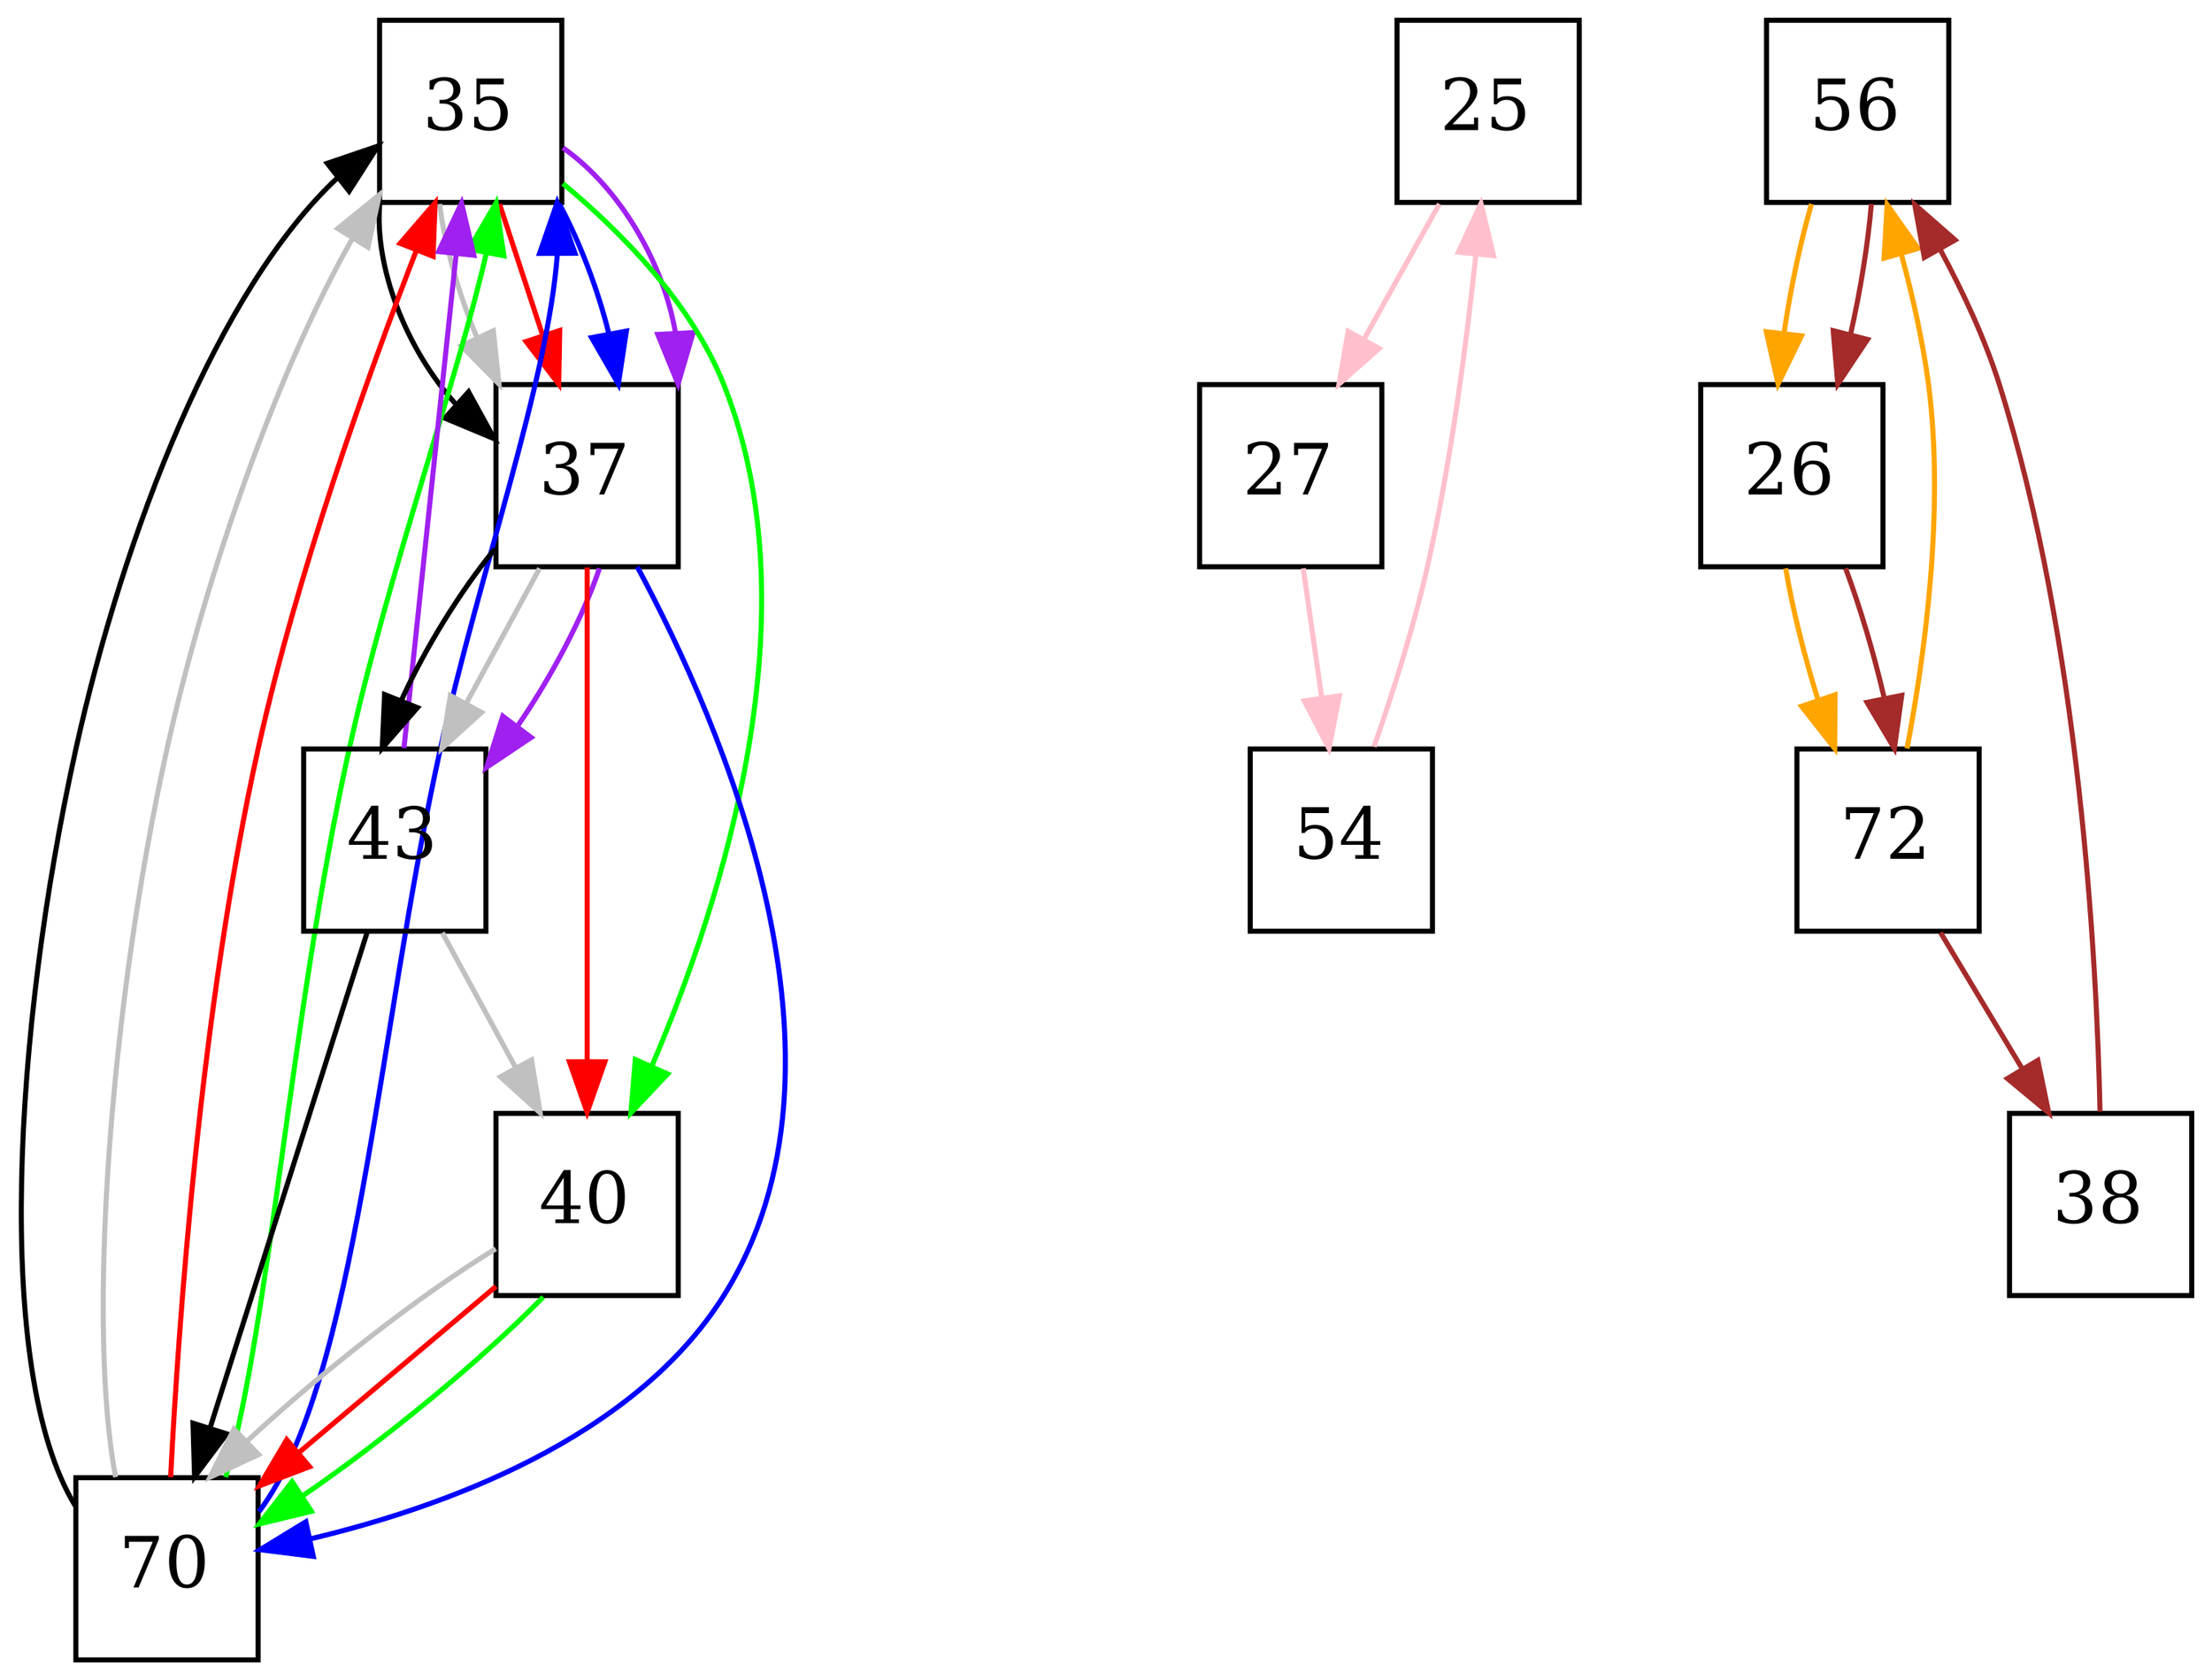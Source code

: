digraph {
	graph [mindist=2.0 minlen=1 overlap=false size="20,20!"]
	35 [shape=square]
	70 [shape=square]
	43 [shape=square]
	37 [shape=square]
	35 [shape=square]
	70 [shape=square]
	40 [shape=square]
	43 [shape=square]
	37 [shape=square]
	35 [shape=square]
	70 [shape=square]
	40 [shape=square]
	37 [shape=square]
	35 [shape=square]
	70 [shape=square]
	40 [shape=square]
	35 [shape=square]
	70 [shape=square]
	37 [shape=square]
	35 [shape=square]
	43 [shape=square]
	37 [shape=square]
	25 [shape=square]
	54 [shape=square]
	27 [shape=square]
	56 [shape=square]
	72 [shape=square]
	26 [shape=square]
	56 [shape=square]
	38 [shape=square]
	72 [shape=square]
	26 [shape=square]
	72 [shape=square]
	26 [shape=square]
	38 [shape=square]
	35 -> 37 [color=black]
	70 -> 35 [color=black]
	43 -> 70 [color=black]
	37 -> 43 [color=black]
	35 -> 37 [color=grey]
	70 -> 35 [color=grey]
	40 -> 70 [color=grey]
	43 -> 40 [color=grey]
	37 -> 43 [color=grey]
	35 -> 37 [color=red]
	70 -> 35 [color=red]
	40 -> 70 [color=red]
	37 -> 40 [color=red]
	35 -> 40 [color=green]
	70 -> 35 [color=green]
	40 -> 70 [color=green]
	35 -> 37 [color=blue]
	70 -> 35 [color=blue]
	37 -> 70 [color=blue]
	35 -> 37 [color=purple]
	43 -> 35 [color=purple]
	37 -> 43 [color=purple]
	25 -> 27 [color=pink]
	54 -> 25 [color=pink]
	27 -> 54 [color=pink]
	56 -> 26 [color=orange]
	72 -> 56 [color=orange]
	26 -> 72 [color=orange]
	56 -> 26 [color=brown]
	38 -> 56 [color=brown]
	72 -> 38 [color=brown]
	26 -> 72 [color=brown]
}
